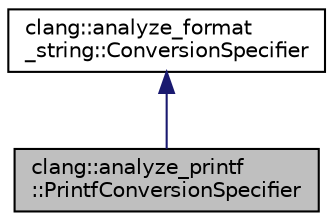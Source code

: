 digraph "clang::analyze_printf::PrintfConversionSpecifier"
{
 // LATEX_PDF_SIZE
  bgcolor="transparent";
  edge [fontname="Helvetica",fontsize="10",labelfontname="Helvetica",labelfontsize="10"];
  node [fontname="Helvetica",fontsize="10",shape=record];
  Node1 [label="clang::analyze_printf\l::PrintfConversionSpecifier",height=0.2,width=0.4,color="black", fillcolor="grey75", style="filled", fontcolor="black",tooltip=" "];
  Node2 -> Node1 [dir="back",color="midnightblue",fontsize="10",style="solid",fontname="Helvetica"];
  Node2 [label="clang::analyze_format\l_string::ConversionSpecifier",height=0.2,width=0.4,color="black",URL="$classclang_1_1analyze__format__string_1_1ConversionSpecifier.html",tooltip=" "];
}
